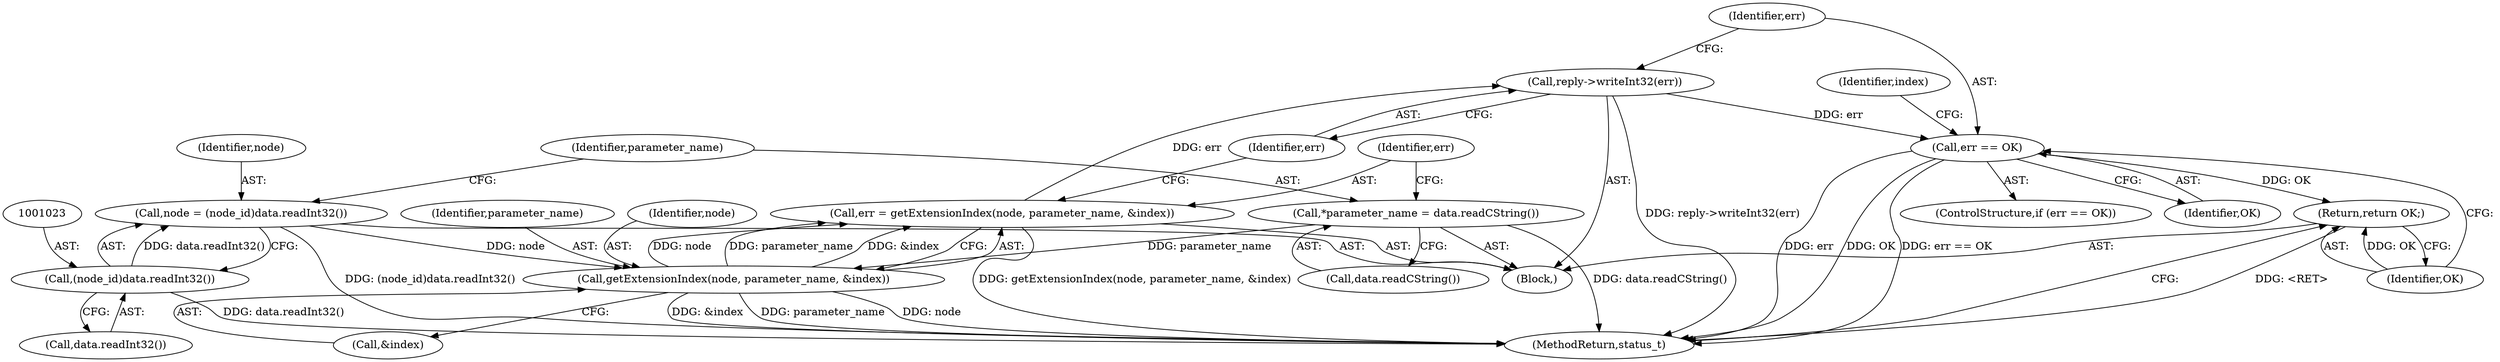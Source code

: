 digraph "0_Android_1171e7c047bf79e7c93342bb6a812c9edd86aa84@API" {
"1001038" [label="(Call,reply->writeInt32(err))"];
"1001031" [label="(Call,err = getExtensionIndex(node, parameter_name, &index))"];
"1001033" [label="(Call,getExtensionIndex(node, parameter_name, &index))"];
"1001020" [label="(Call,node = (node_id)data.readInt32())"];
"1001022" [label="(Call,(node_id)data.readInt32())"];
"1001026" [label="(Call,*parameter_name = data.readCString())"];
"1001041" [label="(Call,err == OK)"];
"1001047" [label="(Return,return OK;)"];
"1001021" [label="(Identifier,node)"];
"1001032" [label="(Identifier,err)"];
"1001048" [label="(Identifier,OK)"];
"1001031" [label="(Call,err = getExtensionIndex(node, parameter_name, &index))"];
"1001039" [label="(Identifier,err)"];
"1001024" [label="(Call,data.readInt32())"];
"1001056" [label="(MethodReturn,status_t)"];
"1001033" [label="(Call,getExtensionIndex(node, parameter_name, &index))"];
"1001026" [label="(Call,*parameter_name = data.readCString())"];
"1001042" [label="(Identifier,err)"];
"1001041" [label="(Call,err == OK)"];
"1001035" [label="(Identifier,parameter_name)"];
"1001014" [label="(Block,)"];
"1001022" [label="(Call,(node_id)data.readInt32())"];
"1001027" [label="(Identifier,parameter_name)"];
"1001046" [label="(Identifier,index)"];
"1001020" [label="(Call,node = (node_id)data.readInt32())"];
"1001036" [label="(Call,&index)"];
"1001040" [label="(ControlStructure,if (err == OK))"];
"1001038" [label="(Call,reply->writeInt32(err))"];
"1001028" [label="(Call,data.readCString())"];
"1001047" [label="(Return,return OK;)"];
"1001043" [label="(Identifier,OK)"];
"1001034" [label="(Identifier,node)"];
"1001038" -> "1001014"  [label="AST: "];
"1001038" -> "1001039"  [label="CFG: "];
"1001039" -> "1001038"  [label="AST: "];
"1001042" -> "1001038"  [label="CFG: "];
"1001038" -> "1001056"  [label="DDG: reply->writeInt32(err)"];
"1001031" -> "1001038"  [label="DDG: err"];
"1001038" -> "1001041"  [label="DDG: err"];
"1001031" -> "1001014"  [label="AST: "];
"1001031" -> "1001033"  [label="CFG: "];
"1001032" -> "1001031"  [label="AST: "];
"1001033" -> "1001031"  [label="AST: "];
"1001039" -> "1001031"  [label="CFG: "];
"1001031" -> "1001056"  [label="DDG: getExtensionIndex(node, parameter_name, &index)"];
"1001033" -> "1001031"  [label="DDG: node"];
"1001033" -> "1001031"  [label="DDG: parameter_name"];
"1001033" -> "1001031"  [label="DDG: &index"];
"1001033" -> "1001036"  [label="CFG: "];
"1001034" -> "1001033"  [label="AST: "];
"1001035" -> "1001033"  [label="AST: "];
"1001036" -> "1001033"  [label="AST: "];
"1001033" -> "1001056"  [label="DDG: &index"];
"1001033" -> "1001056"  [label="DDG: parameter_name"];
"1001033" -> "1001056"  [label="DDG: node"];
"1001020" -> "1001033"  [label="DDG: node"];
"1001026" -> "1001033"  [label="DDG: parameter_name"];
"1001020" -> "1001014"  [label="AST: "];
"1001020" -> "1001022"  [label="CFG: "];
"1001021" -> "1001020"  [label="AST: "];
"1001022" -> "1001020"  [label="AST: "];
"1001027" -> "1001020"  [label="CFG: "];
"1001020" -> "1001056"  [label="DDG: (node_id)data.readInt32()"];
"1001022" -> "1001020"  [label="DDG: data.readInt32()"];
"1001022" -> "1001024"  [label="CFG: "];
"1001023" -> "1001022"  [label="AST: "];
"1001024" -> "1001022"  [label="AST: "];
"1001022" -> "1001056"  [label="DDG: data.readInt32()"];
"1001026" -> "1001014"  [label="AST: "];
"1001026" -> "1001028"  [label="CFG: "];
"1001027" -> "1001026"  [label="AST: "];
"1001028" -> "1001026"  [label="AST: "];
"1001032" -> "1001026"  [label="CFG: "];
"1001026" -> "1001056"  [label="DDG: data.readCString()"];
"1001041" -> "1001040"  [label="AST: "];
"1001041" -> "1001043"  [label="CFG: "];
"1001042" -> "1001041"  [label="AST: "];
"1001043" -> "1001041"  [label="AST: "];
"1001046" -> "1001041"  [label="CFG: "];
"1001048" -> "1001041"  [label="CFG: "];
"1001041" -> "1001056"  [label="DDG: err == OK"];
"1001041" -> "1001056"  [label="DDG: err"];
"1001041" -> "1001056"  [label="DDG: OK"];
"1001041" -> "1001047"  [label="DDG: OK"];
"1001047" -> "1001014"  [label="AST: "];
"1001047" -> "1001048"  [label="CFG: "];
"1001048" -> "1001047"  [label="AST: "];
"1001056" -> "1001047"  [label="CFG: "];
"1001047" -> "1001056"  [label="DDG: <RET>"];
"1001048" -> "1001047"  [label="DDG: OK"];
}
